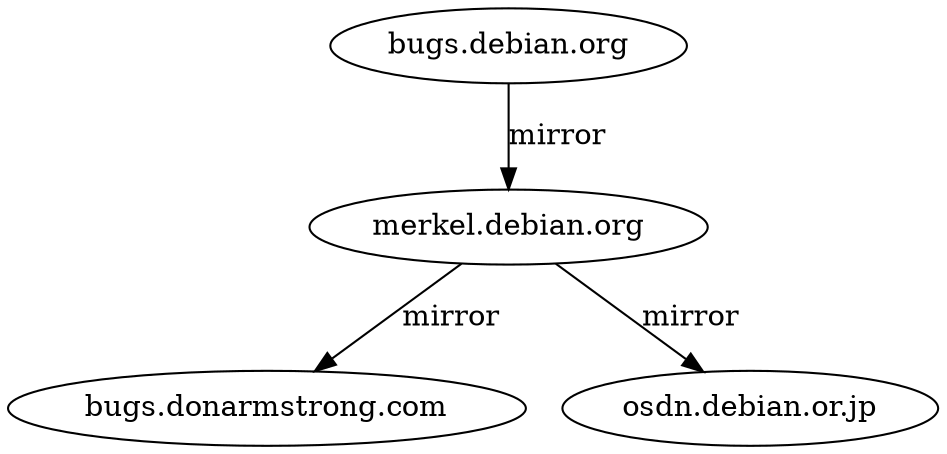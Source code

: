 //dot -T ps < mirror.dot > mirror.eps
digraph structure {
"bugs.debian.org" -> "merkel.debian.org" [label="mirror"];
"merkel.debian.org" -> "bugs.donarmstrong.com" [label="mirror"];
"merkel.debian.org" -> "osdn.debian.or.jp" [label="mirror"];
}

